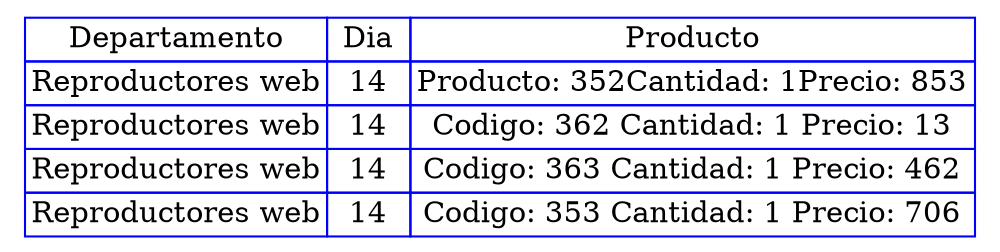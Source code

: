 digraph {
    tbl[
     shape=plaintext
     label=<
     <table border='0' cellborder='1' color='blue' cellspacing='0'>
<tr> <td>Departamento</td> <td> Dia </td> <td>Producto</td></tr>
<tr>
<td>Reproductores web</td>
<td>14</td>
<td>Producto: 352
Cantidad: 1
Precio: 853</td>
</tr><tr>
<td>Reproductores web</td>
<td>14</td>
<td>Codigo: 362 
Cantidad: 1 
Precio: 13</td>
</tr>
<tr>
<td>Reproductores web</td>
<td>14</td>
<td>Codigo: 363 
Cantidad: 1 
Precio: 462</td>
</tr>
<tr>
<td>Reproductores web</td>
<td>14</td>
<td>Codigo: 353 
Cantidad: 1 
Precio: 706</td>
</tr>
</table>
    >];
}
